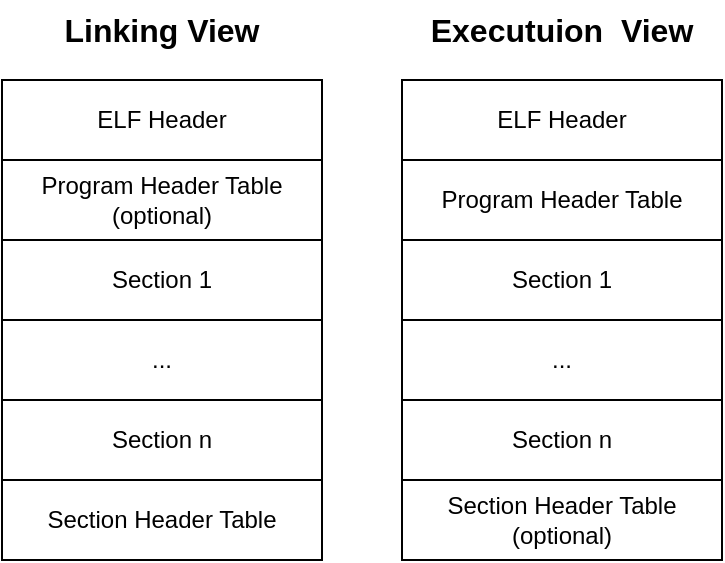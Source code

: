 <mxfile version="23.0.2" type="device">
  <diagram name="structure" id="-i_4LwG6oIBlEjILtCey">
    <mxGraphModel dx="632" dy="432" grid="1" gridSize="10" guides="1" tooltips="1" connect="1" arrows="1" fold="1" page="1" pageScale="1" pageWidth="3300" pageHeight="2339" math="0" shadow="0">
      <root>
        <mxCell id="0" />
        <mxCell id="1" parent="0" />
        <mxCell id="bvqvSSTPlONtIsi53vhY-1" value="ELF Header" style="rounded=0;whiteSpace=wrap;html=1;" vertex="1" parent="1">
          <mxGeometry x="60" y="70" width="160" height="40" as="geometry" />
        </mxCell>
        <mxCell id="bvqvSSTPlONtIsi53vhY-3" value="Program Header Table&lt;br&gt;(optional)" style="rounded=0;whiteSpace=wrap;html=1;" vertex="1" parent="1">
          <mxGeometry x="60" y="110" width="160" height="40" as="geometry" />
        </mxCell>
        <mxCell id="bvqvSSTPlONtIsi53vhY-4" value="Section 1" style="rounded=0;whiteSpace=wrap;html=1;" vertex="1" parent="1">
          <mxGeometry x="60" y="150" width="160" height="40" as="geometry" />
        </mxCell>
        <mxCell id="bvqvSSTPlONtIsi53vhY-5" value="..." style="rounded=0;whiteSpace=wrap;html=1;" vertex="1" parent="1">
          <mxGeometry x="60" y="190" width="160" height="40" as="geometry" />
        </mxCell>
        <mxCell id="bvqvSSTPlONtIsi53vhY-6" value="Section n" style="rounded=0;whiteSpace=wrap;html=1;" vertex="1" parent="1">
          <mxGeometry x="60" y="230" width="160" height="40" as="geometry" />
        </mxCell>
        <mxCell id="bvqvSSTPlONtIsi53vhY-7" value="Section Header Table" style="rounded=0;whiteSpace=wrap;html=1;" vertex="1" parent="1">
          <mxGeometry x="60" y="270" width="160" height="40" as="geometry" />
        </mxCell>
        <mxCell id="bvqvSSTPlONtIsi53vhY-8" value="Linking View" style="text;html=1;strokeColor=none;fillColor=none;align=center;verticalAlign=middle;whiteSpace=wrap;rounded=0;fontStyle=1;fontSize=16;" vertex="1" parent="1">
          <mxGeometry x="85" y="30" width="110" height="30" as="geometry" />
        </mxCell>
        <mxCell id="bvqvSSTPlONtIsi53vhY-9" value="ELF Header" style="rounded=0;whiteSpace=wrap;html=1;" vertex="1" parent="1">
          <mxGeometry x="260" y="70" width="160" height="40" as="geometry" />
        </mxCell>
        <mxCell id="bvqvSSTPlONtIsi53vhY-10" value="Program Header Table" style="rounded=0;whiteSpace=wrap;html=1;" vertex="1" parent="1">
          <mxGeometry x="260" y="110" width="160" height="40" as="geometry" />
        </mxCell>
        <mxCell id="bvqvSSTPlONtIsi53vhY-11" value="Section 1" style="rounded=0;whiteSpace=wrap;html=1;" vertex="1" parent="1">
          <mxGeometry x="260" y="150" width="160" height="40" as="geometry" />
        </mxCell>
        <mxCell id="bvqvSSTPlONtIsi53vhY-12" value="..." style="rounded=0;whiteSpace=wrap;html=1;" vertex="1" parent="1">
          <mxGeometry x="260" y="190" width="160" height="40" as="geometry" />
        </mxCell>
        <mxCell id="bvqvSSTPlONtIsi53vhY-13" value="Section n" style="rounded=0;whiteSpace=wrap;html=1;" vertex="1" parent="1">
          <mxGeometry x="260" y="230" width="160" height="40" as="geometry" />
        </mxCell>
        <mxCell id="bvqvSSTPlONtIsi53vhY-14" value="Section Header Table&lt;br&gt;(optional)" style="rounded=0;whiteSpace=wrap;html=1;" vertex="1" parent="1">
          <mxGeometry x="260" y="270" width="160" height="40" as="geometry" />
        </mxCell>
        <mxCell id="bvqvSSTPlONtIsi53vhY-15" value="Executuion&amp;nbsp; View" style="text;html=1;strokeColor=none;fillColor=none;align=center;verticalAlign=middle;whiteSpace=wrap;rounded=0;fontStyle=1;fontSize=16;" vertex="1" parent="1">
          <mxGeometry x="266" y="30" width="148" height="30" as="geometry" />
        </mxCell>
      </root>
    </mxGraphModel>
  </diagram>
</mxfile>
